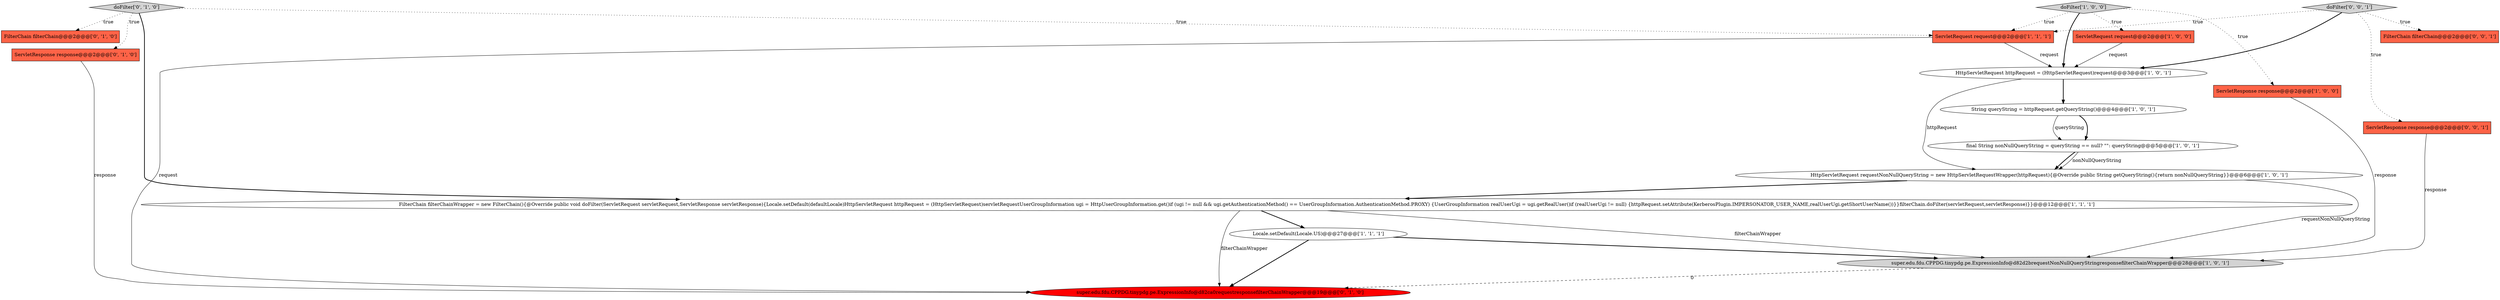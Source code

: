 digraph {
1 [style = filled, label = "super.edu.fdu.CPPDG.tinypdg.pe.ExpressionInfo@d82d2brequestNonNullQueryStringresponsefilterChainWrapper@@@28@@@['1', '0', '1']", fillcolor = lightgray, shape = ellipse image = "AAA0AAABBB1BBB"];
3 [style = filled, label = "doFilter['1', '0', '0']", fillcolor = lightgray, shape = diamond image = "AAA0AAABBB1BBB"];
8 [style = filled, label = "HttpServletRequest httpRequest = (HttpServletRequest)request@@@3@@@['1', '0', '1']", fillcolor = white, shape = ellipse image = "AAA0AAABBB1BBB"];
17 [style = filled, label = "doFilter['0', '0', '1']", fillcolor = lightgray, shape = diamond image = "AAA0AAABBB3BBB"];
6 [style = filled, label = "ServletRequest request@@@2@@@['1', '0', '0']", fillcolor = tomato, shape = box image = "AAA0AAABBB1BBB"];
9 [style = filled, label = "ServletRequest request@@@2@@@['1', '1', '1']", fillcolor = tomato, shape = box image = "AAA0AAABBB1BBB"];
11 [style = filled, label = "FilterChain filterChain@@@2@@@['0', '1', '0']", fillcolor = tomato, shape = box image = "AAA0AAABBB2BBB"];
0 [style = filled, label = "FilterChain filterChainWrapper = new FilterChain(){@Override public void doFilter(ServletRequest servletRequest,ServletResponse servletResponse){Locale.setDefault(defaultLocale)HttpServletRequest httpRequest = (HttpServletRequest)servletRequestUserGroupInformation ugi = HttpUserGroupInformation.get()if (ugi != null && ugi.getAuthenticationMethod() == UserGroupInformation.AuthenticationMethod.PROXY) {UserGroupInformation realUserUgi = ugi.getRealUser()if (realUserUgi != null) {httpRequest.setAttribute(KerberosPlugin.IMPERSONATOR_USER_NAME,realUserUgi.getShortUserName())}}filterChain.doFilter(servletRequest,servletResponse)}}@@@12@@@['1', '1', '1']", fillcolor = white, shape = ellipse image = "AAA0AAABBB1BBB"];
4 [style = filled, label = "Locale.setDefault(Locale.US)@@@27@@@['1', '1', '1']", fillcolor = white, shape = ellipse image = "AAA0AAABBB1BBB"];
2 [style = filled, label = "ServletResponse response@@@2@@@['1', '0', '0']", fillcolor = tomato, shape = box image = "AAA0AAABBB1BBB"];
5 [style = filled, label = "HttpServletRequest requestNonNullQueryString = new HttpServletRequestWrapper(httpRequest){@Override public String getQueryString(){return nonNullQueryString}}@@@6@@@['1', '0', '1']", fillcolor = white, shape = ellipse image = "AAA0AAABBB1BBB"];
12 [style = filled, label = "super.edu.fdu.CPPDG.tinypdg.pe.ExpressionInfo@d82ca0requestresponsefilterChainWrapper@@@19@@@['0', '1', '0']", fillcolor = red, shape = ellipse image = "AAA1AAABBB2BBB"];
14 [style = filled, label = "doFilter['0', '1', '0']", fillcolor = lightgray, shape = diamond image = "AAA0AAABBB2BBB"];
15 [style = filled, label = "ServletResponse response@@@2@@@['0', '0', '1']", fillcolor = tomato, shape = box image = "AAA0AAABBB3BBB"];
16 [style = filled, label = "FilterChain filterChain@@@2@@@['0', '0', '1']", fillcolor = tomato, shape = box image = "AAA0AAABBB3BBB"];
7 [style = filled, label = "final String nonNullQueryString = queryString == null? \"\": queryString@@@5@@@['1', '0', '1']", fillcolor = white, shape = ellipse image = "AAA0AAABBB1BBB"];
10 [style = filled, label = "String queryString = httpRequest.getQueryString()@@@4@@@['1', '0', '1']", fillcolor = white, shape = ellipse image = "AAA0AAABBB1BBB"];
13 [style = filled, label = "ServletResponse response@@@2@@@['0', '1', '0']", fillcolor = tomato, shape = box image = "AAA0AAABBB2BBB"];
17->8 [style = bold, label=""];
8->10 [style = bold, label=""];
0->12 [style = solid, label="filterChainWrapper"];
2->1 [style = solid, label="response"];
8->5 [style = solid, label="httpRequest"];
5->1 [style = solid, label="requestNonNullQueryString"];
0->1 [style = solid, label="filterChainWrapper"];
3->9 [style = dotted, label="true"];
3->6 [style = dotted, label="true"];
7->5 [style = solid, label="nonNullQueryString"];
10->7 [style = bold, label=""];
14->13 [style = dotted, label="true"];
17->16 [style = dotted, label="true"];
1->12 [style = dashed, label="0"];
7->5 [style = bold, label=""];
17->15 [style = dotted, label="true"];
9->12 [style = solid, label="request"];
15->1 [style = solid, label="response"];
5->0 [style = bold, label=""];
14->0 [style = bold, label=""];
0->4 [style = bold, label=""];
3->8 [style = bold, label=""];
9->8 [style = solid, label="request"];
17->9 [style = dotted, label="true"];
10->7 [style = solid, label="queryString"];
4->12 [style = bold, label=""];
14->11 [style = dotted, label="true"];
4->1 [style = bold, label=""];
13->12 [style = solid, label="response"];
14->9 [style = dotted, label="true"];
3->2 [style = dotted, label="true"];
6->8 [style = solid, label="request"];
}
